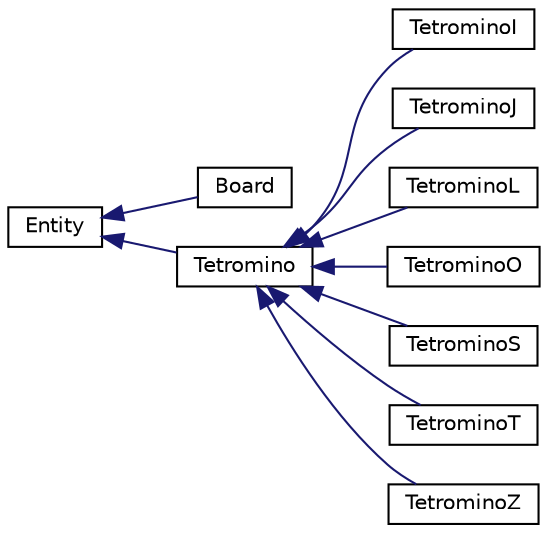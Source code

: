 digraph "Graphical Class Hierarchy"
{
 // LATEX_PDF_SIZE
  edge [fontname="Helvetica",fontsize="10",labelfontname="Helvetica",labelfontsize="10"];
  node [fontname="Helvetica",fontsize="10",shape=record];
  rankdir="LR";
  Node0 [label="Entity",height=0.2,width=0.4,color="black", fillcolor="white", style="filled",URL="$classEntity.html",tooltip=" "];
  Node0 -> Node1 [dir="back",color="midnightblue",fontsize="10",style="solid",fontname="Helvetica"];
  Node1 [label="Board",height=0.2,width=0.4,color="black", fillcolor="white", style="filled",URL="$classBoard.html",tooltip=" "];
  Node0 -> Node2 [dir="back",color="midnightblue",fontsize="10",style="solid",fontname="Helvetica"];
  Node2 [label="Tetromino",height=0.2,width=0.4,color="black", fillcolor="white", style="filled",URL="$classTetromino.html",tooltip=" "];
  Node2 -> Node3 [dir="back",color="midnightblue",fontsize="10",style="solid",fontname="Helvetica"];
  Node3 [label="TetrominoI",height=0.2,width=0.4,color="black", fillcolor="white", style="filled",URL="$classTetrominoI.html",tooltip=" "];
  Node2 -> Node4 [dir="back",color="midnightblue",fontsize="10",style="solid",fontname="Helvetica"];
  Node4 [label="TetrominoJ",height=0.2,width=0.4,color="black", fillcolor="white", style="filled",URL="$classTetrominoJ.html",tooltip=" "];
  Node2 -> Node5 [dir="back",color="midnightblue",fontsize="10",style="solid",fontname="Helvetica"];
  Node5 [label="TetrominoL",height=0.2,width=0.4,color="black", fillcolor="white", style="filled",URL="$classTetrominoL.html",tooltip=" "];
  Node2 -> Node6 [dir="back",color="midnightblue",fontsize="10",style="solid",fontname="Helvetica"];
  Node6 [label="TetrominoO",height=0.2,width=0.4,color="black", fillcolor="white", style="filled",URL="$classTetrominoO.html",tooltip=" "];
  Node2 -> Node7 [dir="back",color="midnightblue",fontsize="10",style="solid",fontname="Helvetica"];
  Node7 [label="TetrominoS",height=0.2,width=0.4,color="black", fillcolor="white", style="filled",URL="$classTetrominoS.html",tooltip=" "];
  Node2 -> Node8 [dir="back",color="midnightblue",fontsize="10",style="solid",fontname="Helvetica"];
  Node8 [label="TetrominoT",height=0.2,width=0.4,color="black", fillcolor="white", style="filled",URL="$classTetrominoT.html",tooltip=" "];
  Node2 -> Node9 [dir="back",color="midnightblue",fontsize="10",style="solid",fontname="Helvetica"];
  Node9 [label="TetrominoZ",height=0.2,width=0.4,color="black", fillcolor="white", style="filled",URL="$classTetrominoZ.html",tooltip=" "];
}
